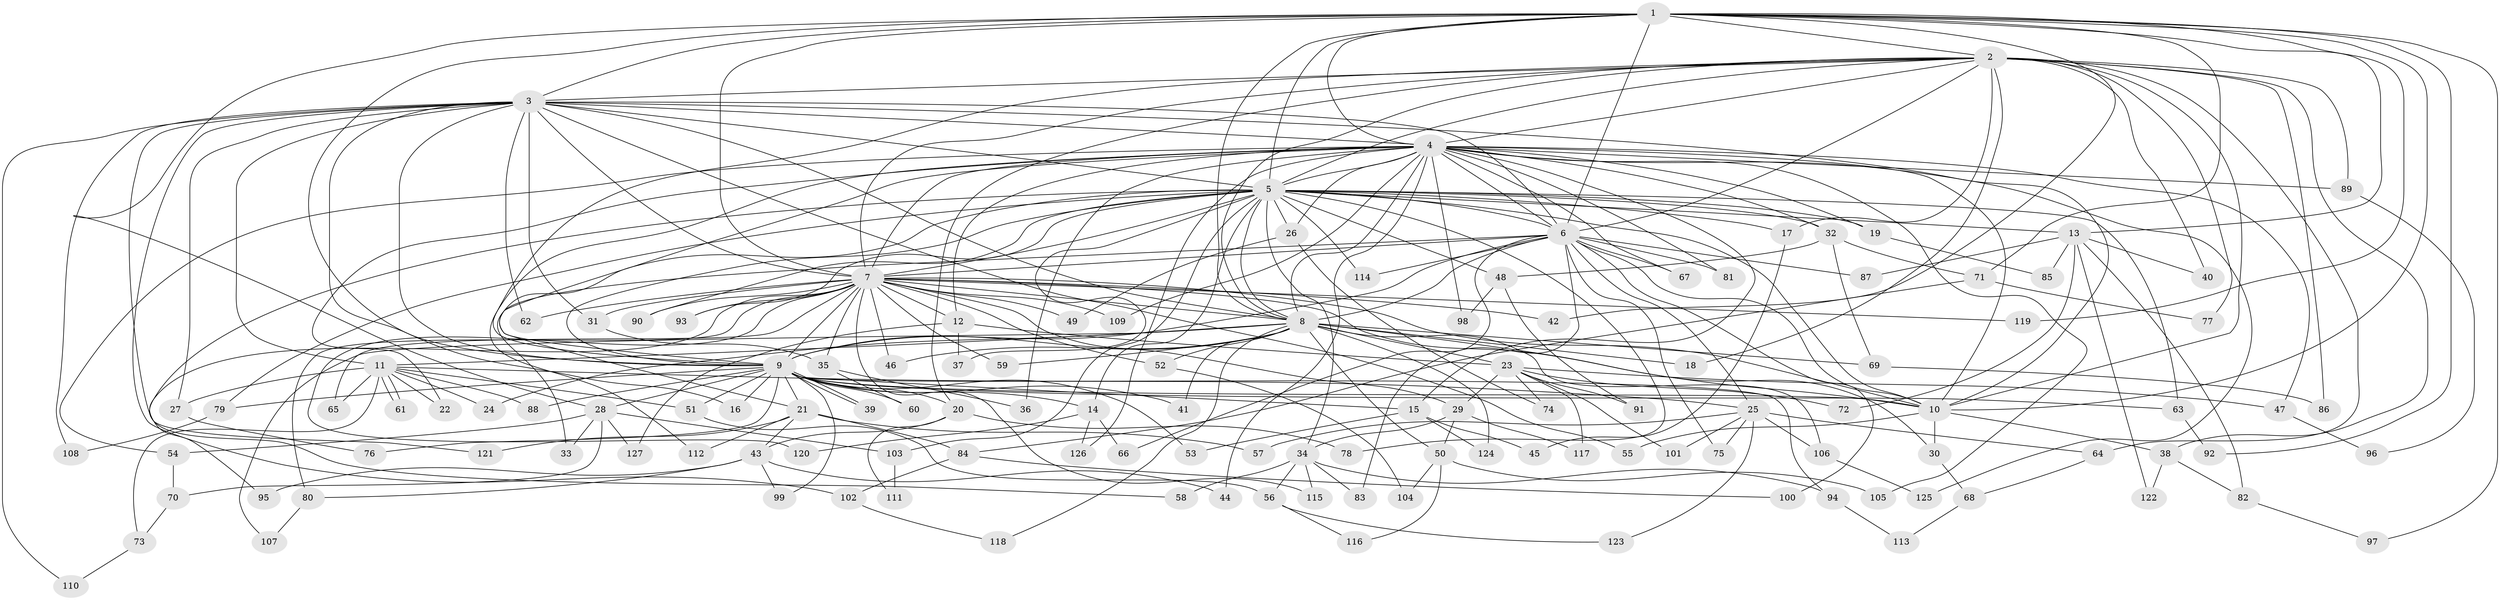 // Generated by graph-tools (version 1.1) at 2025/49/03/09/25 03:49:31]
// undirected, 127 vertices, 279 edges
graph export_dot {
graph [start="1"]
  node [color=gray90,style=filled];
  1;
  2;
  3;
  4;
  5;
  6;
  7;
  8;
  9;
  10;
  11;
  12;
  13;
  14;
  15;
  16;
  17;
  18;
  19;
  20;
  21;
  22;
  23;
  24;
  25;
  26;
  27;
  28;
  29;
  30;
  31;
  32;
  33;
  34;
  35;
  36;
  37;
  38;
  39;
  40;
  41;
  42;
  43;
  44;
  45;
  46;
  47;
  48;
  49;
  50;
  51;
  52;
  53;
  54;
  55;
  56;
  57;
  58;
  59;
  60;
  61;
  62;
  63;
  64;
  65;
  66;
  67;
  68;
  69;
  70;
  71;
  72;
  73;
  74;
  75;
  76;
  77;
  78;
  79;
  80;
  81;
  82;
  83;
  84;
  85;
  86;
  87;
  88;
  89;
  90;
  91;
  92;
  93;
  94;
  95;
  96;
  97;
  98;
  99;
  100;
  101;
  102;
  103;
  104;
  105;
  106;
  107;
  108;
  109;
  110;
  111;
  112;
  113;
  114;
  115;
  116;
  117;
  118;
  119;
  120;
  121;
  122;
  123;
  124;
  125;
  126;
  127;
  1 -- 2;
  1 -- 3;
  1 -- 4;
  1 -- 5;
  1 -- 6;
  1 -- 7;
  1 -- 8;
  1 -- 9;
  1 -- 10;
  1 -- 13;
  1 -- 28;
  1 -- 42;
  1 -- 71;
  1 -- 92;
  1 -- 97;
  1 -- 119;
  2 -- 3;
  2 -- 4;
  2 -- 5;
  2 -- 6;
  2 -- 7;
  2 -- 8;
  2 -- 9;
  2 -- 10;
  2 -- 17;
  2 -- 18;
  2 -- 20;
  2 -- 38;
  2 -- 40;
  2 -- 64;
  2 -- 77;
  2 -- 86;
  2 -- 89;
  3 -- 4;
  3 -- 5;
  3 -- 6;
  3 -- 7;
  3 -- 8;
  3 -- 9;
  3 -- 10;
  3 -- 11;
  3 -- 16;
  3 -- 27;
  3 -- 31;
  3 -- 55;
  3 -- 62;
  3 -- 102;
  3 -- 108;
  3 -- 110;
  3 -- 121;
  4 -- 5;
  4 -- 6;
  4 -- 7;
  4 -- 8;
  4 -- 9;
  4 -- 10;
  4 -- 12;
  4 -- 15;
  4 -- 19;
  4 -- 22;
  4 -- 26;
  4 -- 32;
  4 -- 36;
  4 -- 44;
  4 -- 47;
  4 -- 54;
  4 -- 67;
  4 -- 81;
  4 -- 89;
  4 -- 98;
  4 -- 105;
  4 -- 109;
  4 -- 112;
  4 -- 125;
  4 -- 126;
  5 -- 6;
  5 -- 7;
  5 -- 8;
  5 -- 9;
  5 -- 10;
  5 -- 13;
  5 -- 14;
  5 -- 17;
  5 -- 19;
  5 -- 21;
  5 -- 26;
  5 -- 32;
  5 -- 34;
  5 -- 37;
  5 -- 48;
  5 -- 58;
  5 -- 63;
  5 -- 78;
  5 -- 79;
  5 -- 90;
  5 -- 93;
  5 -- 103;
  5 -- 114;
  6 -- 7;
  6 -- 8;
  6 -- 9;
  6 -- 10;
  6 -- 25;
  6 -- 33;
  6 -- 66;
  6 -- 67;
  6 -- 75;
  6 -- 81;
  6 -- 83;
  6 -- 87;
  6 -- 100;
  6 -- 114;
  7 -- 8;
  7 -- 9;
  7 -- 10;
  7 -- 12;
  7 -- 29;
  7 -- 30;
  7 -- 31;
  7 -- 35;
  7 -- 42;
  7 -- 46;
  7 -- 49;
  7 -- 52;
  7 -- 59;
  7 -- 62;
  7 -- 65;
  7 -- 80;
  7 -- 90;
  7 -- 93;
  7 -- 95;
  7 -- 109;
  7 -- 115;
  7 -- 119;
  7 -- 120;
  8 -- 9;
  8 -- 10;
  8 -- 11;
  8 -- 18;
  8 -- 23;
  8 -- 24;
  8 -- 41;
  8 -- 46;
  8 -- 50;
  8 -- 52;
  8 -- 59;
  8 -- 69;
  8 -- 106;
  8 -- 107;
  8 -- 118;
  8 -- 124;
  9 -- 10;
  9 -- 14;
  9 -- 15;
  9 -- 16;
  9 -- 20;
  9 -- 21;
  9 -- 28;
  9 -- 39;
  9 -- 39;
  9 -- 41;
  9 -- 51;
  9 -- 53;
  9 -- 60;
  9 -- 63;
  9 -- 76;
  9 -- 79;
  9 -- 88;
  9 -- 94;
  9 -- 99;
  10 -- 30;
  10 -- 38;
  10 -- 55;
  11 -- 22;
  11 -- 24;
  11 -- 25;
  11 -- 27;
  11 -- 51;
  11 -- 61;
  11 -- 61;
  11 -- 65;
  11 -- 73;
  11 -- 88;
  12 -- 23;
  12 -- 37;
  12 -- 127;
  13 -- 40;
  13 -- 72;
  13 -- 82;
  13 -- 85;
  13 -- 87;
  13 -- 122;
  14 -- 66;
  14 -- 120;
  14 -- 126;
  15 -- 45;
  15 -- 53;
  15 -- 124;
  17 -- 45;
  19 -- 85;
  20 -- 43;
  20 -- 78;
  20 -- 111;
  21 -- 43;
  21 -- 57;
  21 -- 84;
  21 -- 112;
  21 -- 121;
  23 -- 29;
  23 -- 47;
  23 -- 72;
  23 -- 74;
  23 -- 91;
  23 -- 101;
  23 -- 117;
  25 -- 57;
  25 -- 64;
  25 -- 75;
  25 -- 101;
  25 -- 106;
  25 -- 123;
  26 -- 49;
  26 -- 74;
  27 -- 76;
  28 -- 33;
  28 -- 54;
  28 -- 70;
  28 -- 103;
  28 -- 127;
  29 -- 34;
  29 -- 50;
  29 -- 117;
  30 -- 68;
  31 -- 35;
  32 -- 48;
  32 -- 69;
  32 -- 71;
  34 -- 56;
  34 -- 58;
  34 -- 83;
  34 -- 94;
  34 -- 115;
  35 -- 36;
  35 -- 60;
  38 -- 82;
  38 -- 122;
  43 -- 44;
  43 -- 80;
  43 -- 95;
  43 -- 99;
  47 -- 96;
  48 -- 91;
  48 -- 98;
  50 -- 104;
  50 -- 105;
  50 -- 116;
  51 -- 56;
  52 -- 104;
  54 -- 70;
  56 -- 116;
  56 -- 123;
  63 -- 92;
  64 -- 68;
  68 -- 113;
  69 -- 86;
  70 -- 73;
  71 -- 77;
  71 -- 84;
  73 -- 110;
  79 -- 108;
  80 -- 107;
  82 -- 97;
  84 -- 100;
  84 -- 102;
  89 -- 96;
  94 -- 113;
  102 -- 118;
  103 -- 111;
  106 -- 125;
}
